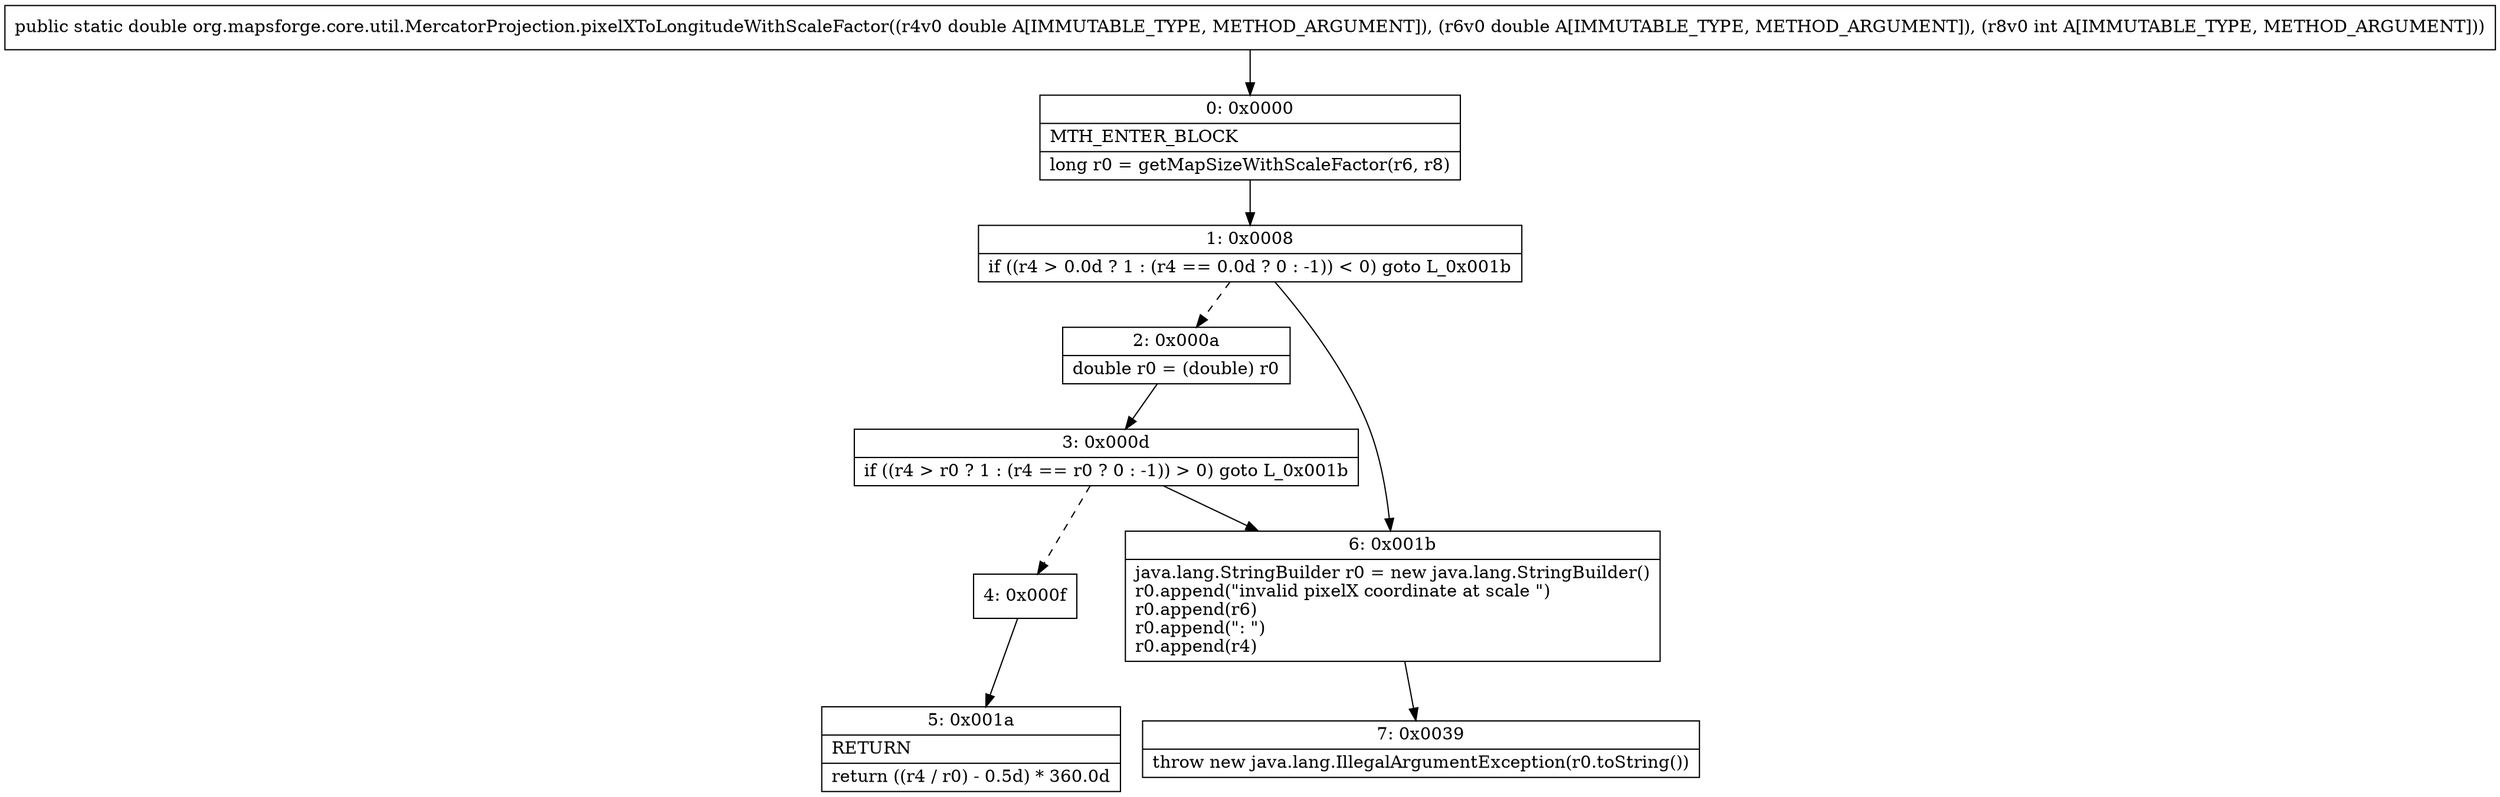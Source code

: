 digraph "CFG fororg.mapsforge.core.util.MercatorProjection.pixelXToLongitudeWithScaleFactor(DDI)D" {
Node_0 [shape=record,label="{0\:\ 0x0000|MTH_ENTER_BLOCK\l|long r0 = getMapSizeWithScaleFactor(r6, r8)\l}"];
Node_1 [shape=record,label="{1\:\ 0x0008|if ((r4 \> 0.0d ? 1 : (r4 == 0.0d ? 0 : \-1)) \< 0) goto L_0x001b\l}"];
Node_2 [shape=record,label="{2\:\ 0x000a|double r0 = (double) r0\l}"];
Node_3 [shape=record,label="{3\:\ 0x000d|if ((r4 \> r0 ? 1 : (r4 == r0 ? 0 : \-1)) \> 0) goto L_0x001b\l}"];
Node_4 [shape=record,label="{4\:\ 0x000f}"];
Node_5 [shape=record,label="{5\:\ 0x001a|RETURN\l|return ((r4 \/ r0) \- 0.5d) * 360.0d\l}"];
Node_6 [shape=record,label="{6\:\ 0x001b|java.lang.StringBuilder r0 = new java.lang.StringBuilder()\lr0.append(\"invalid pixelX coordinate at scale \")\lr0.append(r6)\lr0.append(\": \")\lr0.append(r4)\l}"];
Node_7 [shape=record,label="{7\:\ 0x0039|throw new java.lang.IllegalArgumentException(r0.toString())\l}"];
MethodNode[shape=record,label="{public static double org.mapsforge.core.util.MercatorProjection.pixelXToLongitudeWithScaleFactor((r4v0 double A[IMMUTABLE_TYPE, METHOD_ARGUMENT]), (r6v0 double A[IMMUTABLE_TYPE, METHOD_ARGUMENT]), (r8v0 int A[IMMUTABLE_TYPE, METHOD_ARGUMENT])) }"];
MethodNode -> Node_0;
Node_0 -> Node_1;
Node_1 -> Node_2[style=dashed];
Node_1 -> Node_6;
Node_2 -> Node_3;
Node_3 -> Node_4[style=dashed];
Node_3 -> Node_6;
Node_4 -> Node_5;
Node_6 -> Node_7;
}

